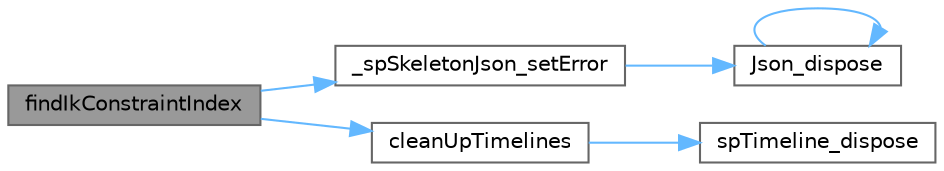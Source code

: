 digraph "findIkConstraintIndex"
{
 // LATEX_PDF_SIZE
  bgcolor="transparent";
  edge [fontname=Helvetica,fontsize=10,labelfontname=Helvetica,labelfontsize=10];
  node [fontname=Helvetica,fontsize=10,shape=box,height=0.2,width=0.4];
  rankdir="LR";
  Node1 [id="Node000001",label="findIkConstraintIndex",height=0.2,width=0.4,color="gray40", fillcolor="grey60", style="filled", fontcolor="black",tooltip=" "];
  Node1 -> Node2 [id="edge1_Node000001_Node000002",color="steelblue1",style="solid",tooltip=" "];
  Node2 [id="Node000002",label="_spSkeletonJson_setError",height=0.2,width=0.4,color="grey40", fillcolor="white", style="filled",URL="$_skeleton_json_8c.html#a8e868c1de85f9327c984d6a8f293a44f",tooltip=" "];
  Node2 -> Node3 [id="edge2_Node000002_Node000003",color="steelblue1",style="solid",tooltip=" "];
  Node3 [id="Node000003",label="Json_dispose",height=0.2,width=0.4,color="grey40", fillcolor="white", style="filled",URL="$_json_8c.html#a2fbb389e8c6eaf5a9d923a2030b4ad80",tooltip=" "];
  Node3 -> Node3 [id="edge3_Node000003_Node000003",color="steelblue1",style="solid",tooltip=" "];
  Node1 -> Node4 [id="edge4_Node000001_Node000004",color="steelblue1",style="solid",tooltip=" "];
  Node4 [id="Node000004",label="cleanUpTimelines",height=0.2,width=0.4,color="grey40", fillcolor="white", style="filled",URL="$_skeleton_json_8c.html#a3b5a1e0c3e242d5a6e2fb3d6f3cc4250",tooltip=" "];
  Node4 -> Node5 [id="edge5_Node000004_Node000005",color="steelblue1",style="solid",tooltip=" "];
  Node5 [id="Node000005",label="spTimeline_dispose",height=0.2,width=0.4,color="grey40", fillcolor="white", style="filled",URL="$_animation_8c.html#aea21367cebf5dea8222db8467aef2fae",tooltip=" "];
}

